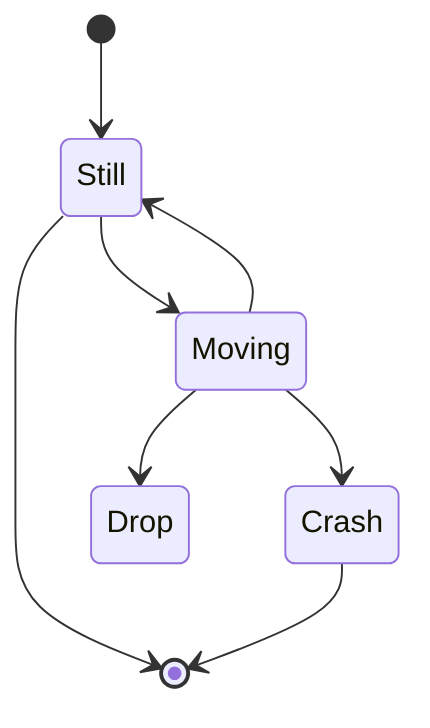 stateDiagram-v2
    [*] --> Still
    Still --> [*]
    Still --> Moving
    Moving --> Still
    Moving --> Crash
    Moving --> Drop
    Crash --> [*]